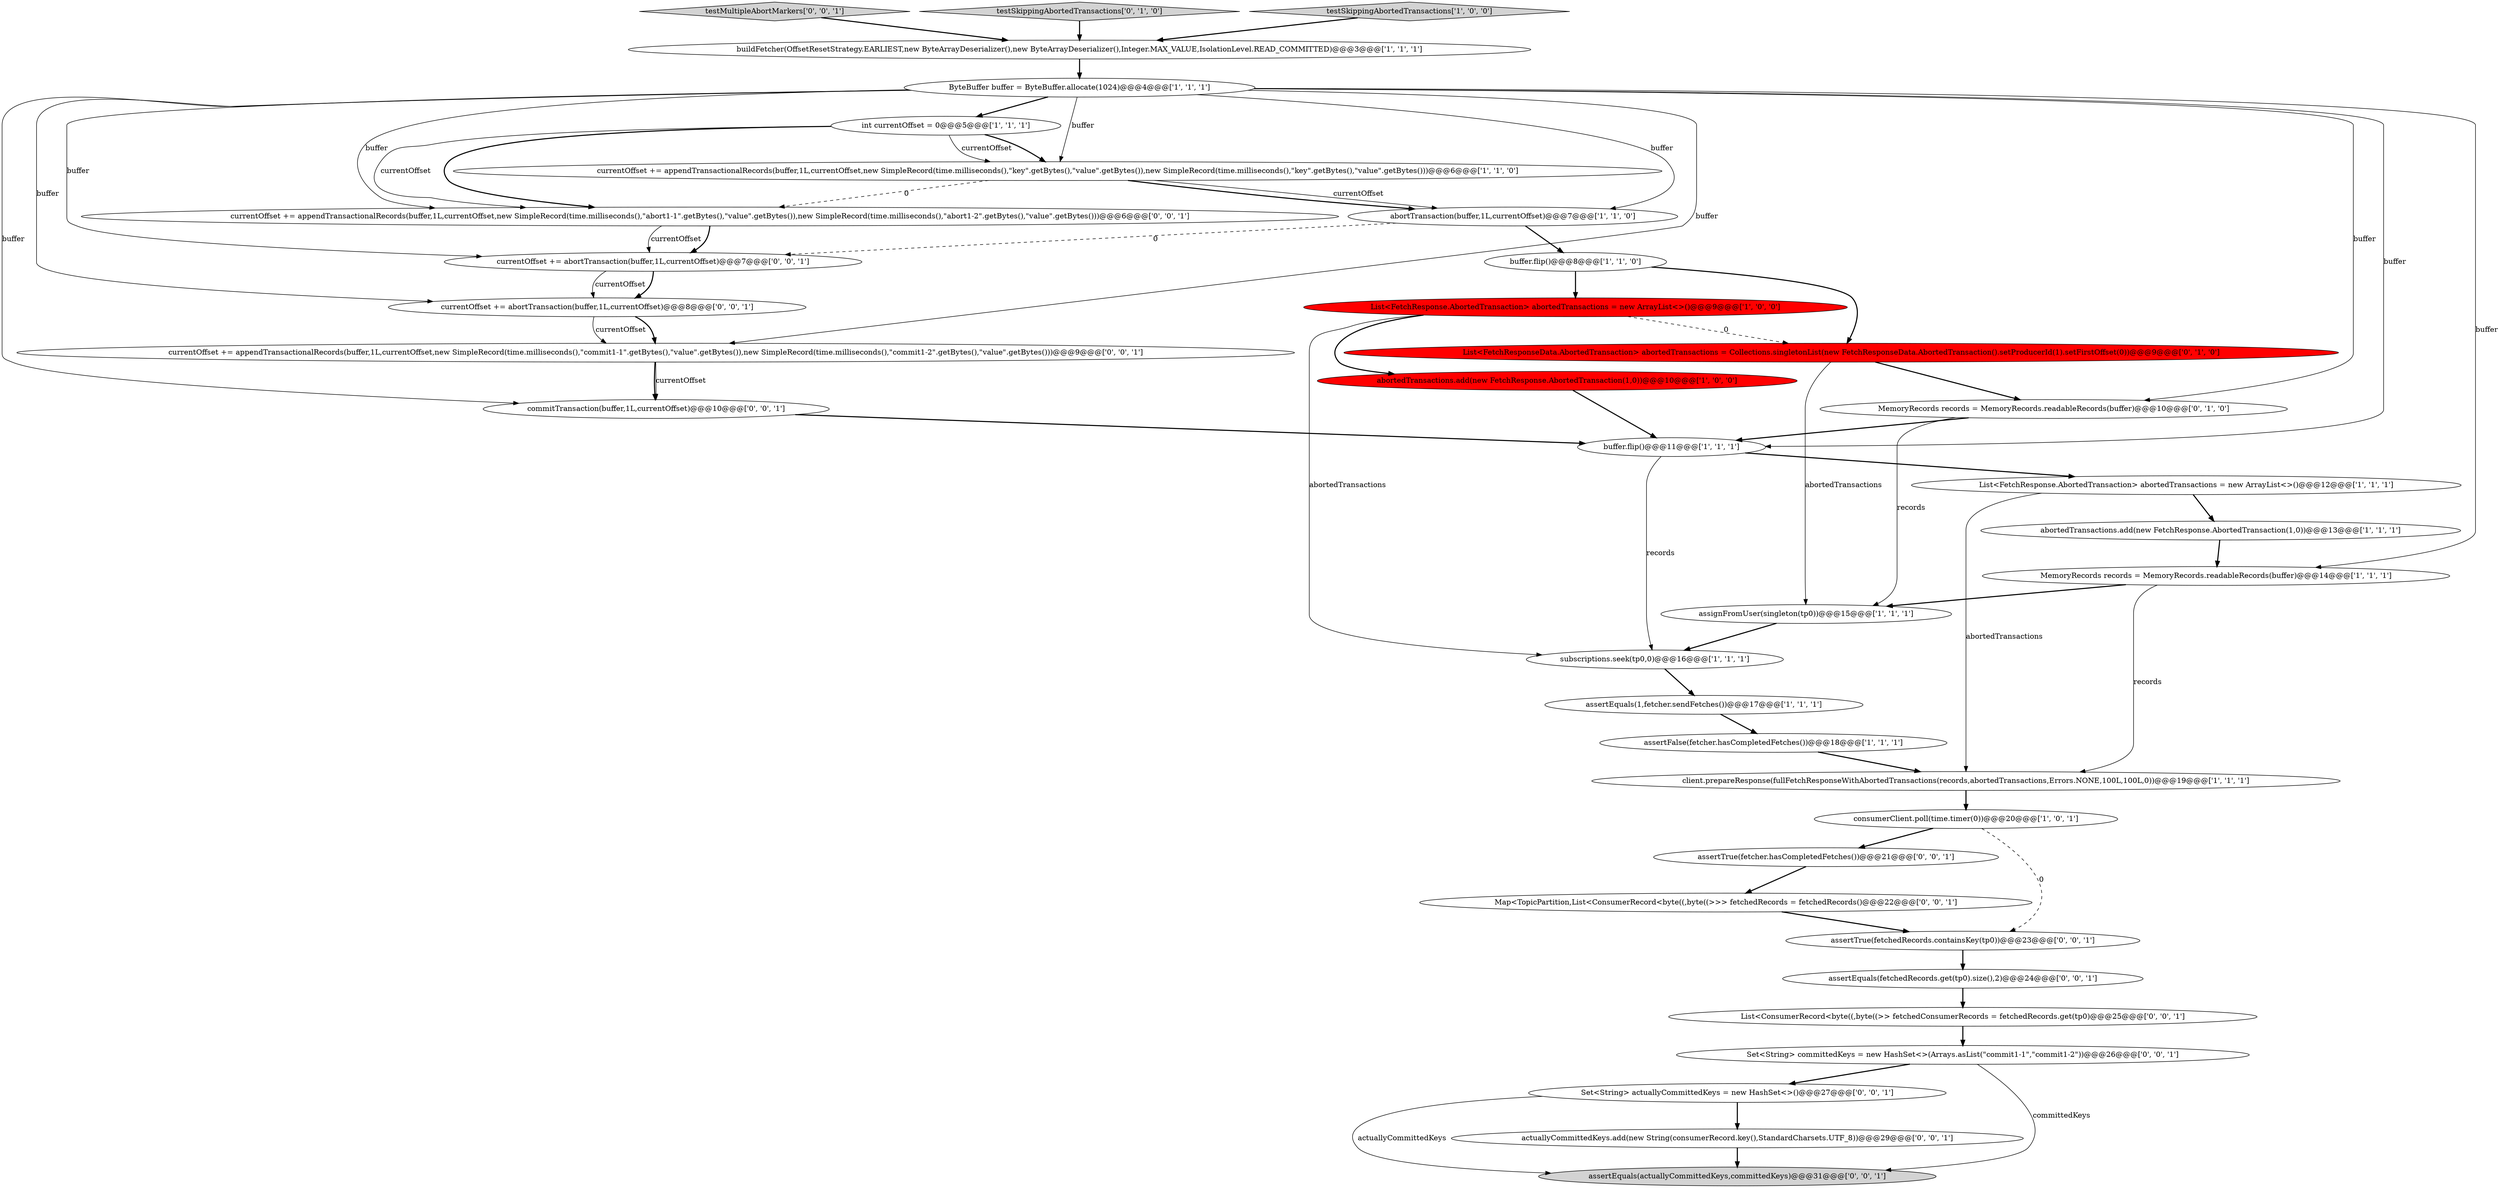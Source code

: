digraph {
34 [style = filled, label = "currentOffset += abortTransaction(buffer,1L,currentOffset)@@@7@@@['0', '0', '1']", fillcolor = white, shape = ellipse image = "AAA0AAABBB3BBB"];
2 [style = filled, label = "List<FetchResponse.AbortedTransaction> abortedTransactions = new ArrayList<>()@@@9@@@['1', '0', '0']", fillcolor = red, shape = ellipse image = "AAA1AAABBB1BBB"];
1 [style = filled, label = "subscriptions.seek(tp0,0)@@@16@@@['1', '1', '1']", fillcolor = white, shape = ellipse image = "AAA0AAABBB1BBB"];
22 [style = filled, label = "assertTrue(fetcher.hasCompletedFetches())@@@21@@@['0', '0', '1']", fillcolor = white, shape = ellipse image = "AAA0AAABBB3BBB"];
19 [style = filled, label = "List<FetchResponseData.AbortedTransaction> abortedTransactions = Collections.singletonList(new FetchResponseData.AbortedTransaction().setProducerId(1).setFirstOffset(0))@@@9@@@['0', '1', '0']", fillcolor = red, shape = ellipse image = "AAA1AAABBB2BBB"];
33 [style = filled, label = "Set<String> committedKeys = new HashSet<>(Arrays.asList(\"commit1-1\",\"commit1-2\"))@@@26@@@['0', '0', '1']", fillcolor = white, shape = ellipse image = "AAA0AAABBB3BBB"];
3 [style = filled, label = "buffer.flip()@@@11@@@['1', '1', '1']", fillcolor = white, shape = ellipse image = "AAA0AAABBB1BBB"];
24 [style = filled, label = "Set<String> actuallyCommittedKeys = new HashSet<>()@@@27@@@['0', '0', '1']", fillcolor = white, shape = ellipse image = "AAA0AAABBB3BBB"];
23 [style = filled, label = "assertEquals(actuallyCommittedKeys,committedKeys)@@@31@@@['0', '0', '1']", fillcolor = lightgray, shape = ellipse image = "AAA0AAABBB3BBB"];
17 [style = filled, label = "abortedTransactions.add(new FetchResponse.AbortedTransaction(1,0))@@@13@@@['1', '1', '1']", fillcolor = white, shape = ellipse image = "AAA0AAABBB1BBB"];
20 [style = filled, label = "MemoryRecords records = MemoryRecords.readableRecords(buffer)@@@10@@@['0', '1', '0']", fillcolor = white, shape = ellipse image = "AAA0AAABBB2BBB"];
10 [style = filled, label = "MemoryRecords records = MemoryRecords.readableRecords(buffer)@@@14@@@['1', '1', '1']", fillcolor = white, shape = ellipse image = "AAA0AAABBB1BBB"];
28 [style = filled, label = "assertTrue(fetchedRecords.containsKey(tp0))@@@23@@@['0', '0', '1']", fillcolor = white, shape = ellipse image = "AAA0AAABBB3BBB"];
11 [style = filled, label = "assertFalse(fetcher.hasCompletedFetches())@@@18@@@['1', '1', '1']", fillcolor = white, shape = ellipse image = "AAA0AAABBB1BBB"];
7 [style = filled, label = "abortedTransactions.add(new FetchResponse.AbortedTransaction(1,0))@@@10@@@['1', '0', '0']", fillcolor = red, shape = ellipse image = "AAA1AAABBB1BBB"];
27 [style = filled, label = "testMultipleAbortMarkers['0', '0', '1']", fillcolor = lightgray, shape = diamond image = "AAA0AAABBB3BBB"];
4 [style = filled, label = "assertEquals(1,fetcher.sendFetches())@@@17@@@['1', '1', '1']", fillcolor = white, shape = ellipse image = "AAA0AAABBB1BBB"];
21 [style = filled, label = "testSkippingAbortedTransactions['0', '1', '0']", fillcolor = lightgray, shape = diamond image = "AAA0AAABBB2BBB"];
8 [style = filled, label = "consumerClient.poll(time.timer(0))@@@20@@@['1', '0', '1']", fillcolor = white, shape = ellipse image = "AAA0AAABBB1BBB"];
14 [style = filled, label = "assignFromUser(singleton(tp0))@@@15@@@['1', '1', '1']", fillcolor = white, shape = ellipse image = "AAA0AAABBB1BBB"];
5 [style = filled, label = "buildFetcher(OffsetResetStrategy.EARLIEST,new ByteArrayDeserializer(),new ByteArrayDeserializer(),Integer.MAX_VALUE,IsolationLevel.READ_COMMITTED)@@@3@@@['1', '1', '1']", fillcolor = white, shape = ellipse image = "AAA0AAABBB1BBB"];
6 [style = filled, label = "abortTransaction(buffer,1L,currentOffset)@@@7@@@['1', '1', '0']", fillcolor = white, shape = ellipse image = "AAA0AAABBB1BBB"];
12 [style = filled, label = "ByteBuffer buffer = ByteBuffer.allocate(1024)@@@4@@@['1', '1', '1']", fillcolor = white, shape = ellipse image = "AAA0AAABBB1BBB"];
0 [style = filled, label = "int currentOffset = 0@@@5@@@['1', '1', '1']", fillcolor = white, shape = ellipse image = "AAA0AAABBB1BBB"];
29 [style = filled, label = "currentOffset += appendTransactionalRecords(buffer,1L,currentOffset,new SimpleRecord(time.milliseconds(),\"abort1-1\".getBytes(),\"value\".getBytes()),new SimpleRecord(time.milliseconds(),\"abort1-2\".getBytes(),\"value\".getBytes()))@@@6@@@['0', '0', '1']", fillcolor = white, shape = ellipse image = "AAA0AAABBB3BBB"];
30 [style = filled, label = "assertEquals(fetchedRecords.get(tp0).size(),2)@@@24@@@['0', '0', '1']", fillcolor = white, shape = ellipse image = "AAA0AAABBB3BBB"];
31 [style = filled, label = "commitTransaction(buffer,1L,currentOffset)@@@10@@@['0', '0', '1']", fillcolor = white, shape = ellipse image = "AAA0AAABBB3BBB"];
32 [style = filled, label = "actuallyCommittedKeys.add(new String(consumerRecord.key(),StandardCharsets.UTF_8))@@@29@@@['0', '0', '1']", fillcolor = white, shape = ellipse image = "AAA0AAABBB3BBB"];
25 [style = filled, label = "List<ConsumerRecord<byte((,byte((>> fetchedConsumerRecords = fetchedRecords.get(tp0)@@@25@@@['0', '0', '1']", fillcolor = white, shape = ellipse image = "AAA0AAABBB3BBB"];
13 [style = filled, label = "testSkippingAbortedTransactions['1', '0', '0']", fillcolor = lightgray, shape = diamond image = "AAA0AAABBB1BBB"];
16 [style = filled, label = "currentOffset += appendTransactionalRecords(buffer,1L,currentOffset,new SimpleRecord(time.milliseconds(),\"key\".getBytes(),\"value\".getBytes()),new SimpleRecord(time.milliseconds(),\"key\".getBytes(),\"value\".getBytes()))@@@6@@@['1', '1', '0']", fillcolor = white, shape = ellipse image = "AAA0AAABBB1BBB"];
26 [style = filled, label = "currentOffset += abortTransaction(buffer,1L,currentOffset)@@@8@@@['0', '0', '1']", fillcolor = white, shape = ellipse image = "AAA0AAABBB3BBB"];
35 [style = filled, label = "currentOffset += appendTransactionalRecords(buffer,1L,currentOffset,new SimpleRecord(time.milliseconds(),\"commit1-1\".getBytes(),\"value\".getBytes()),new SimpleRecord(time.milliseconds(),\"commit1-2\".getBytes(),\"value\".getBytes()))@@@9@@@['0', '0', '1']", fillcolor = white, shape = ellipse image = "AAA0AAABBB3BBB"];
36 [style = filled, label = "Map<TopicPartition,List<ConsumerRecord<byte((,byte((>>> fetchedRecords = fetchedRecords()@@@22@@@['0', '0', '1']", fillcolor = white, shape = ellipse image = "AAA0AAABBB3BBB"];
18 [style = filled, label = "client.prepareResponse(fullFetchResponseWithAbortedTransactions(records,abortedTransactions,Errors.NONE,100L,100L,0))@@@19@@@['1', '1', '1']", fillcolor = white, shape = ellipse image = "AAA0AAABBB1BBB"];
15 [style = filled, label = "List<FetchResponse.AbortedTransaction> abortedTransactions = new ArrayList<>()@@@12@@@['1', '1', '1']", fillcolor = white, shape = ellipse image = "AAA0AAABBB1BBB"];
9 [style = filled, label = "buffer.flip()@@@8@@@['1', '1', '0']", fillcolor = white, shape = ellipse image = "AAA0AAABBB1BBB"];
17->10 [style = bold, label=""];
35->31 [style = bold, label=""];
12->26 [style = solid, label="buffer"];
0->16 [style = bold, label=""];
1->4 [style = bold, label=""];
2->19 [style = dashed, label="0"];
32->23 [style = bold, label=""];
10->18 [style = solid, label="records"];
0->29 [style = solid, label="currentOffset"];
25->33 [style = bold, label=""];
28->30 [style = bold, label=""];
12->6 [style = solid, label="buffer"];
10->14 [style = bold, label=""];
9->2 [style = bold, label=""];
12->29 [style = solid, label="buffer"];
2->1 [style = solid, label="abortedTransactions"];
19->20 [style = bold, label=""];
16->6 [style = bold, label=""];
24->32 [style = bold, label=""];
36->28 [style = bold, label=""];
30->25 [style = bold, label=""];
12->20 [style = solid, label="buffer"];
0->29 [style = bold, label=""];
12->31 [style = solid, label="buffer"];
3->15 [style = bold, label=""];
20->3 [style = bold, label=""];
12->34 [style = solid, label="buffer"];
6->34 [style = dashed, label="0"];
12->3 [style = solid, label="buffer"];
29->34 [style = bold, label=""];
15->18 [style = solid, label="abortedTransactions"];
8->28 [style = dashed, label="0"];
0->16 [style = solid, label="currentOffset"];
12->0 [style = bold, label=""];
12->35 [style = solid, label="buffer"];
3->1 [style = solid, label="records"];
11->18 [style = bold, label=""];
7->3 [style = bold, label=""];
14->1 [style = bold, label=""];
8->22 [style = bold, label=""];
24->23 [style = solid, label="actuallyCommittedKeys"];
21->5 [style = bold, label=""];
12->16 [style = solid, label="buffer"];
12->10 [style = solid, label="buffer"];
15->17 [style = bold, label=""];
20->14 [style = solid, label="records"];
33->23 [style = solid, label="committedKeys"];
5->12 [style = bold, label=""];
34->26 [style = bold, label=""];
33->24 [style = bold, label=""];
29->34 [style = solid, label="currentOffset"];
22->36 [style = bold, label=""];
26->35 [style = bold, label=""];
13->5 [style = bold, label=""];
16->29 [style = dashed, label="0"];
9->19 [style = bold, label=""];
34->26 [style = solid, label="currentOffset"];
26->35 [style = solid, label="currentOffset"];
35->31 [style = solid, label="currentOffset"];
18->8 [style = bold, label=""];
2->7 [style = bold, label=""];
27->5 [style = bold, label=""];
6->9 [style = bold, label=""];
31->3 [style = bold, label=""];
4->11 [style = bold, label=""];
16->6 [style = solid, label="currentOffset"];
19->14 [style = solid, label="abortedTransactions"];
}
